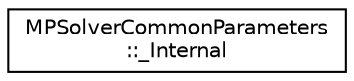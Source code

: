 digraph "Graphical Class Hierarchy"
{
 // LATEX_PDF_SIZE
  edge [fontname="Helvetica",fontsize="10",labelfontname="Helvetica",labelfontsize="10"];
  node [fontname="Helvetica",fontsize="10",shape=record];
  rankdir="LR";
  Node0 [label="MPSolverCommonParameters\l::_Internal",height=0.2,width=0.4,color="black", fillcolor="white", style="filled",URL="$classoperations__research_1_1_m_p_solver_common_parameters_1_1___internal.html",tooltip=" "];
}

